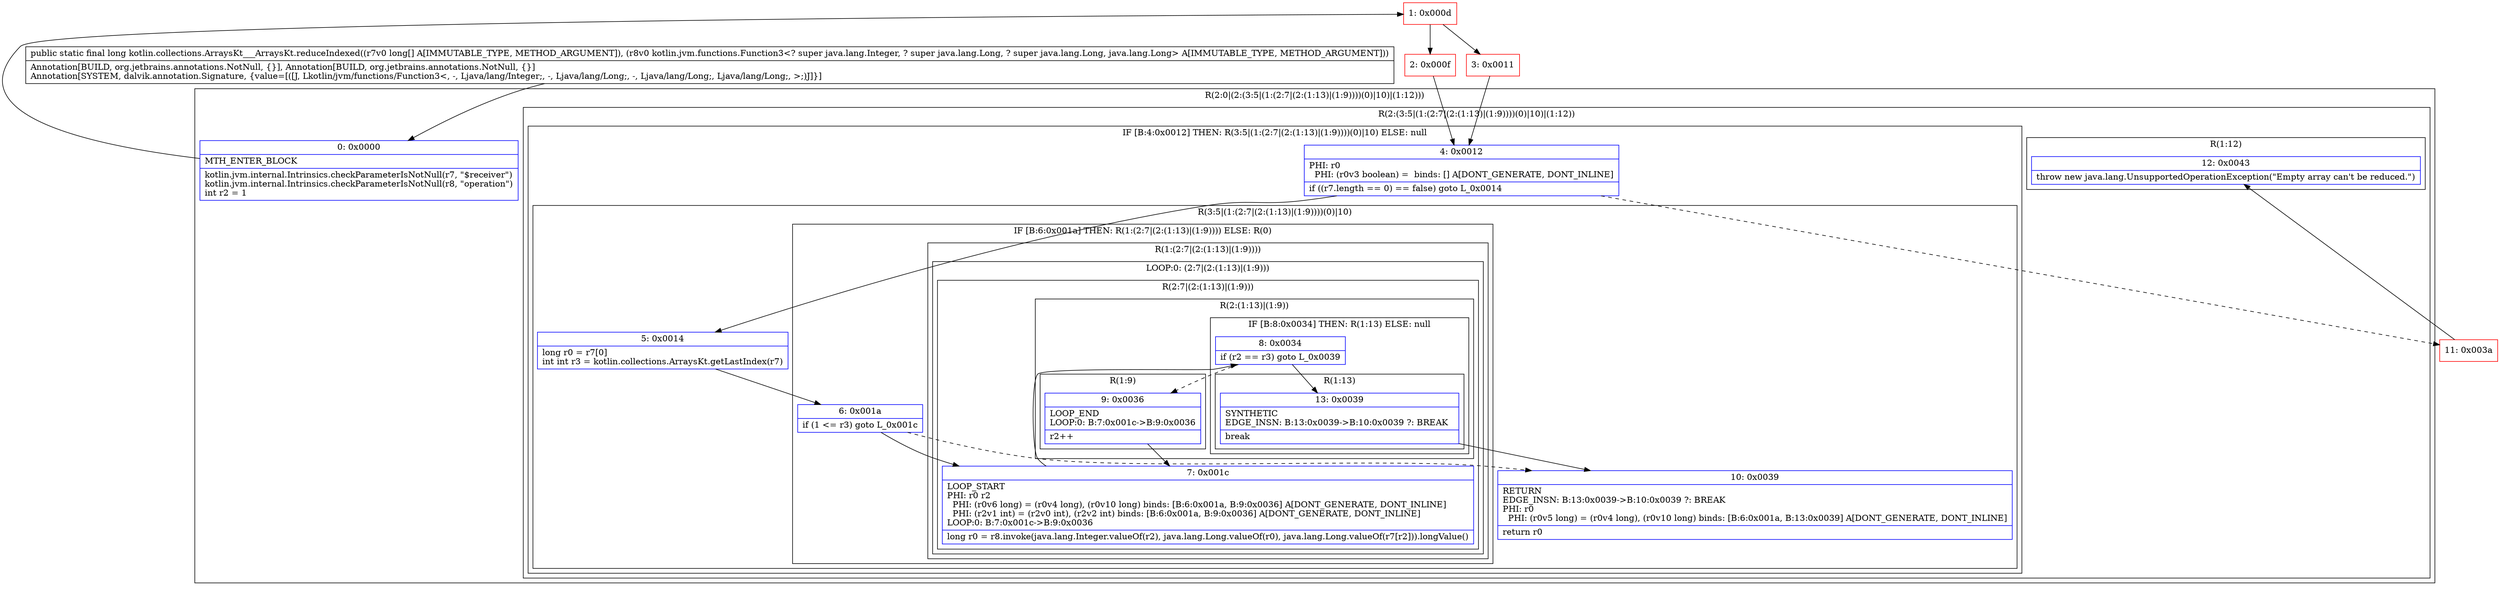 digraph "CFG forkotlin.collections.ArraysKt___ArraysKt.reduceIndexed([JLkotlin\/jvm\/functions\/Function3;)J" {
subgraph cluster_Region_1652302480 {
label = "R(2:0|(2:(3:5|(1:(2:7|(2:(1:13)|(1:9))))(0)|10)|(1:12)))";
node [shape=record,color=blue];
Node_0 [shape=record,label="{0\:\ 0x0000|MTH_ENTER_BLOCK\l|kotlin.jvm.internal.Intrinsics.checkParameterIsNotNull(r7, \"$receiver\")\lkotlin.jvm.internal.Intrinsics.checkParameterIsNotNull(r8, \"operation\")\lint r2 = 1\l}"];
subgraph cluster_Region_1187283695 {
label = "R(2:(3:5|(1:(2:7|(2:(1:13)|(1:9))))(0)|10)|(1:12))";
node [shape=record,color=blue];
subgraph cluster_IfRegion_809068882 {
label = "IF [B:4:0x0012] THEN: R(3:5|(1:(2:7|(2:(1:13)|(1:9))))(0)|10) ELSE: null";
node [shape=record,color=blue];
Node_4 [shape=record,label="{4\:\ 0x0012|PHI: r0 \l  PHI: (r0v3 boolean) =  binds: [] A[DONT_GENERATE, DONT_INLINE]\l|if ((r7.length == 0) == false) goto L_0x0014\l}"];
subgraph cluster_Region_1877357293 {
label = "R(3:5|(1:(2:7|(2:(1:13)|(1:9))))(0)|10)";
node [shape=record,color=blue];
Node_5 [shape=record,label="{5\:\ 0x0014|long r0 = r7[0]\lint int r3 = kotlin.collections.ArraysKt.getLastIndex(r7)\l}"];
subgraph cluster_IfRegion_2089511084 {
label = "IF [B:6:0x001a] THEN: R(1:(2:7|(2:(1:13)|(1:9)))) ELSE: R(0)";
node [shape=record,color=blue];
Node_6 [shape=record,label="{6\:\ 0x001a|if (1 \<= r3) goto L_0x001c\l}"];
subgraph cluster_Region_904456942 {
label = "R(1:(2:7|(2:(1:13)|(1:9))))";
node [shape=record,color=blue];
subgraph cluster_LoopRegion_931149058 {
label = "LOOP:0: (2:7|(2:(1:13)|(1:9)))";
node [shape=record,color=blue];
subgraph cluster_Region_804068273 {
label = "R(2:7|(2:(1:13)|(1:9)))";
node [shape=record,color=blue];
Node_7 [shape=record,label="{7\:\ 0x001c|LOOP_START\lPHI: r0 r2 \l  PHI: (r0v6 long) = (r0v4 long), (r0v10 long) binds: [B:6:0x001a, B:9:0x0036] A[DONT_GENERATE, DONT_INLINE]\l  PHI: (r2v1 int) = (r2v0 int), (r2v2 int) binds: [B:6:0x001a, B:9:0x0036] A[DONT_GENERATE, DONT_INLINE]\lLOOP:0: B:7:0x001c\-\>B:9:0x0036\l|long r0 = r8.invoke(java.lang.Integer.valueOf(r2), java.lang.Long.valueOf(r0), java.lang.Long.valueOf(r7[r2])).longValue()\l}"];
subgraph cluster_Region_1437666023 {
label = "R(2:(1:13)|(1:9))";
node [shape=record,color=blue];
subgraph cluster_IfRegion_1821238606 {
label = "IF [B:8:0x0034] THEN: R(1:13) ELSE: null";
node [shape=record,color=blue];
Node_8 [shape=record,label="{8\:\ 0x0034|if (r2 == r3) goto L_0x0039\l}"];
subgraph cluster_Region_775523066 {
label = "R(1:13)";
node [shape=record,color=blue];
Node_13 [shape=record,label="{13\:\ 0x0039|SYNTHETIC\lEDGE_INSN: B:13:0x0039\-\>B:10:0x0039 ?: BREAK  \l|break\l}"];
}
}
subgraph cluster_Region_62003588 {
label = "R(1:9)";
node [shape=record,color=blue];
Node_9 [shape=record,label="{9\:\ 0x0036|LOOP_END\lLOOP:0: B:7:0x001c\-\>B:9:0x0036\l|r2++\l}"];
}
}
}
}
}
subgraph cluster_Region_1559542345 {
label = "R(0)";
node [shape=record,color=blue];
}
}
Node_10 [shape=record,label="{10\:\ 0x0039|RETURN\lEDGE_INSN: B:13:0x0039\-\>B:10:0x0039 ?: BREAK  \lPHI: r0 \l  PHI: (r0v5 long) = (r0v4 long), (r0v10 long) binds: [B:6:0x001a, B:13:0x0039] A[DONT_GENERATE, DONT_INLINE]\l|return r0\l}"];
}
}
subgraph cluster_Region_1785375984 {
label = "R(1:12)";
node [shape=record,color=blue];
Node_12 [shape=record,label="{12\:\ 0x0043|throw new java.lang.UnsupportedOperationException(\"Empty array can't be reduced.\")\l}"];
}
}
}
Node_1 [shape=record,color=red,label="{1\:\ 0x000d}"];
Node_2 [shape=record,color=red,label="{2\:\ 0x000f}"];
Node_3 [shape=record,color=red,label="{3\:\ 0x0011}"];
Node_11 [shape=record,color=red,label="{11\:\ 0x003a}"];
MethodNode[shape=record,label="{public static final long kotlin.collections.ArraysKt___ArraysKt.reduceIndexed((r7v0 long[] A[IMMUTABLE_TYPE, METHOD_ARGUMENT]), (r8v0 kotlin.jvm.functions.Function3\<? super java.lang.Integer, ? super java.lang.Long, ? super java.lang.Long, java.lang.Long\> A[IMMUTABLE_TYPE, METHOD_ARGUMENT]))  | Annotation[BUILD, org.jetbrains.annotations.NotNull, \{\}], Annotation[BUILD, org.jetbrains.annotations.NotNull, \{\}]\lAnnotation[SYSTEM, dalvik.annotation.Signature, \{value=[([J, Lkotlin\/jvm\/functions\/Function3\<, \-, Ljava\/lang\/Integer;, \-, Ljava\/lang\/Long;, \-, Ljava\/lang\/Long;, Ljava\/lang\/Long;, \>;)J]\}]\l}"];
MethodNode -> Node_0;
Node_0 -> Node_1;
Node_4 -> Node_5;
Node_4 -> Node_11[style=dashed];
Node_5 -> Node_6;
Node_6 -> Node_7;
Node_6 -> Node_10[style=dashed];
Node_7 -> Node_8;
Node_8 -> Node_9[style=dashed];
Node_8 -> Node_13;
Node_13 -> Node_10;
Node_9 -> Node_7;
Node_1 -> Node_2;
Node_1 -> Node_3;
Node_2 -> Node_4;
Node_3 -> Node_4;
Node_11 -> Node_12;
}

